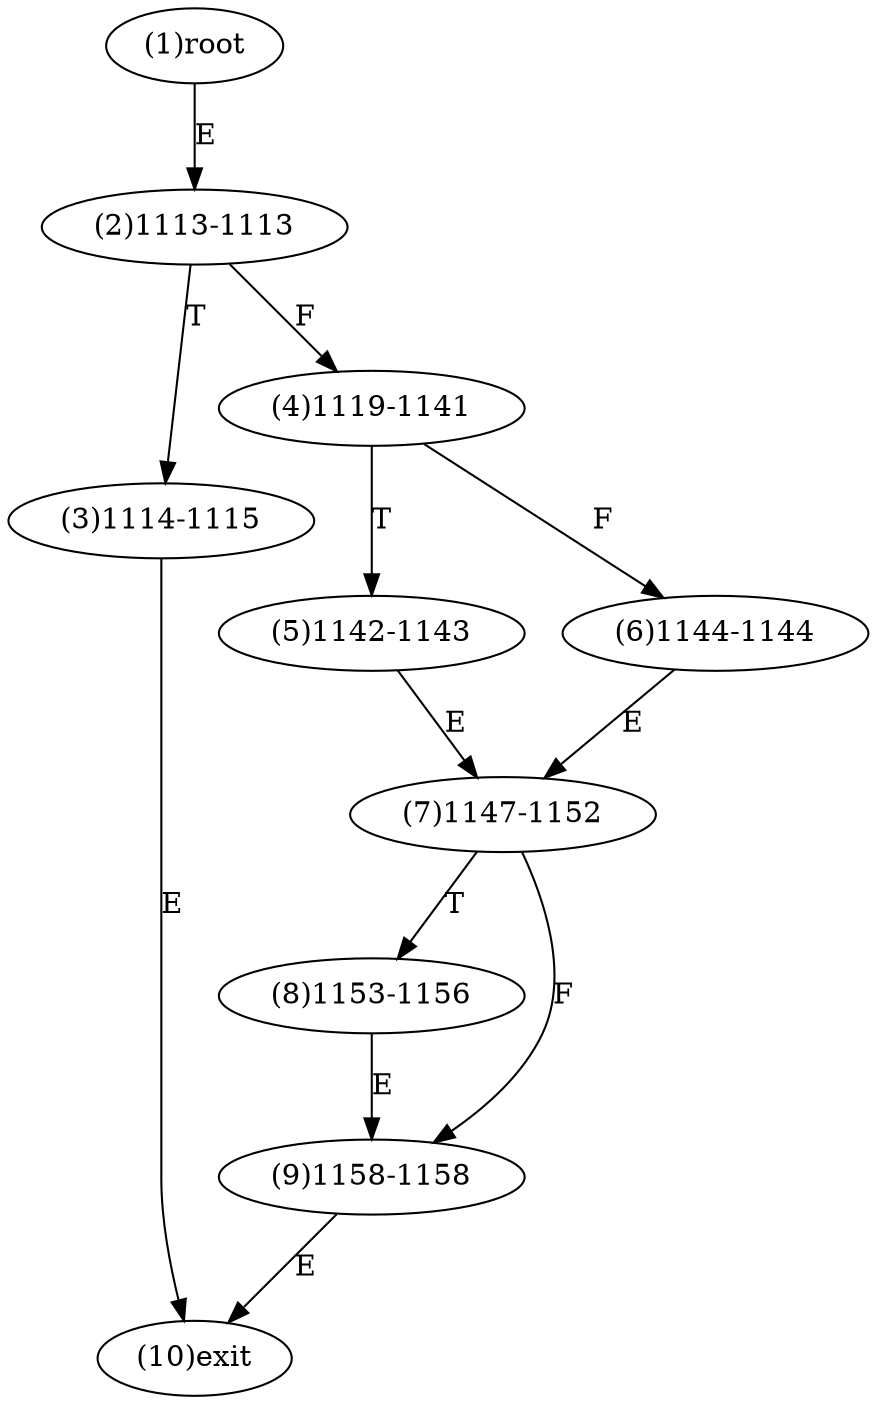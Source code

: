 digraph "" { 
1[ label="(1)root"];
2[ label="(2)1113-1113"];
3[ label="(3)1114-1115"];
4[ label="(4)1119-1141"];
5[ label="(5)1142-1143"];
6[ label="(6)1144-1144"];
7[ label="(7)1147-1152"];
8[ label="(8)1153-1156"];
9[ label="(9)1158-1158"];
10[ label="(10)exit"];
1->2[ label="E"];
2->4[ label="F"];
2->3[ label="T"];
3->10[ label="E"];
4->6[ label="F"];
4->5[ label="T"];
5->7[ label="E"];
6->7[ label="E"];
7->9[ label="F"];
7->8[ label="T"];
8->9[ label="E"];
9->10[ label="E"];
}